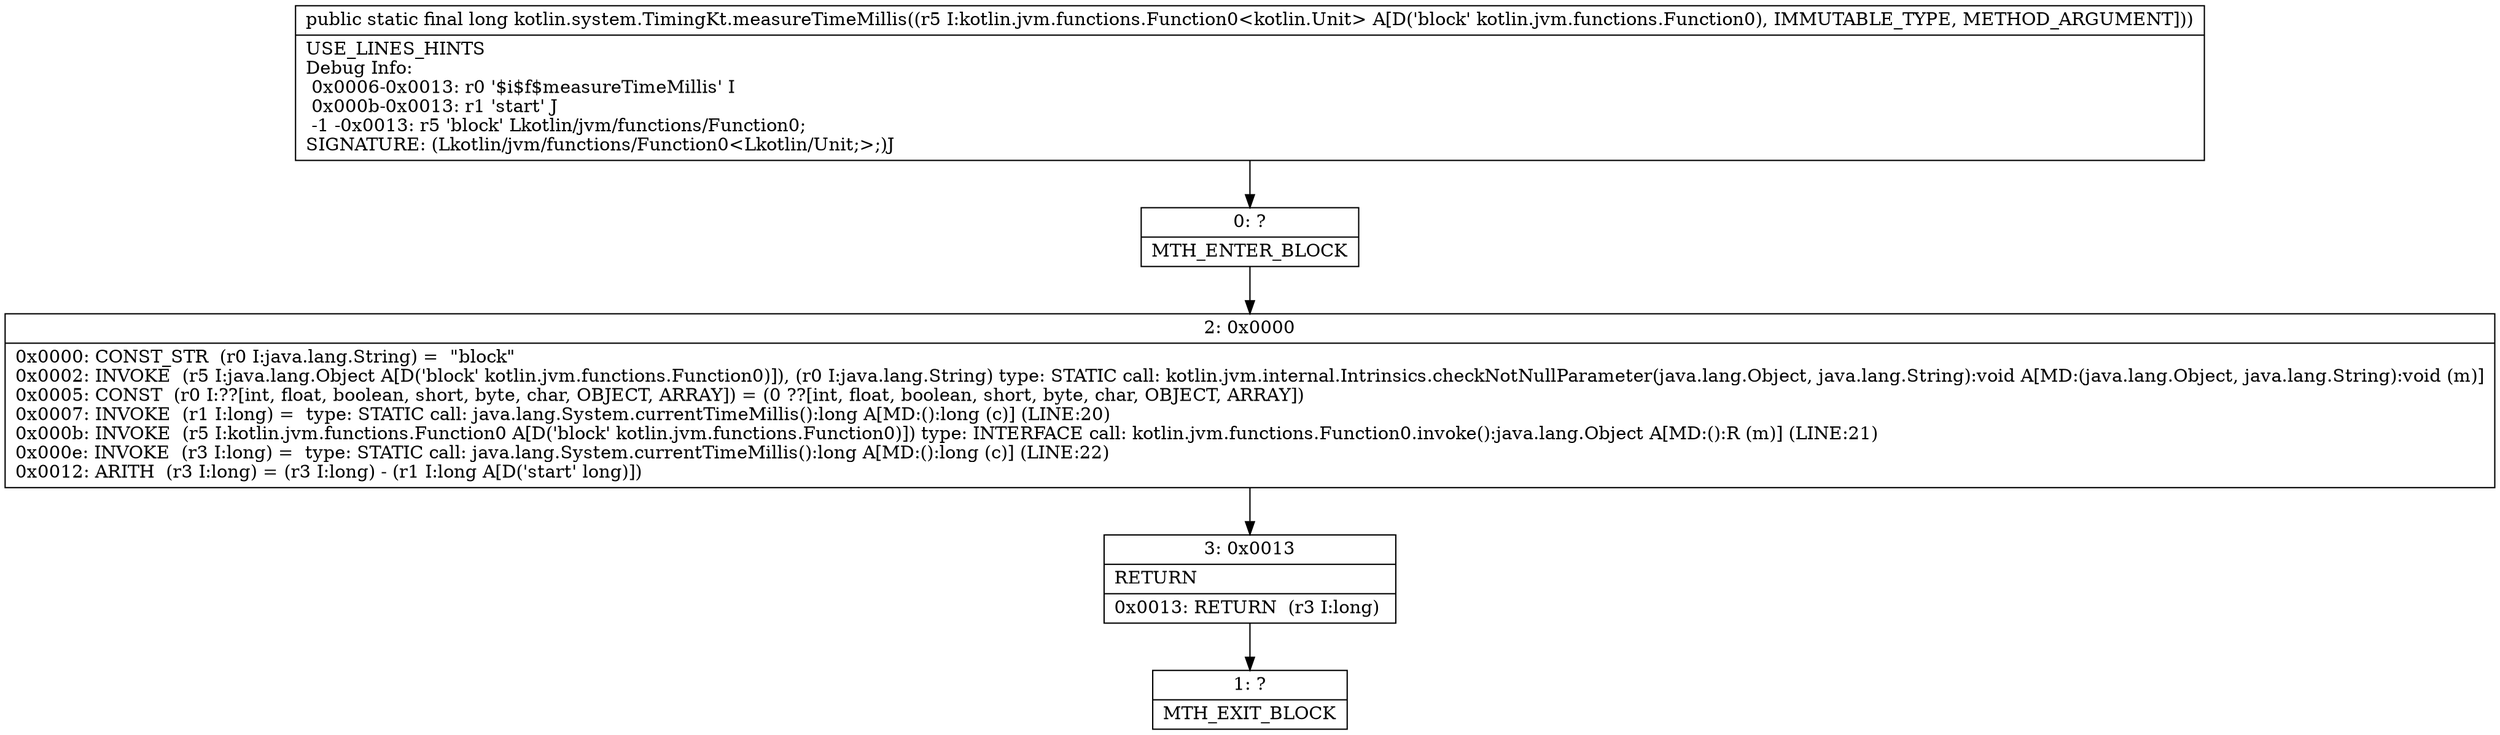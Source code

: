 digraph "CFG forkotlin.system.TimingKt.measureTimeMillis(Lkotlin\/jvm\/functions\/Function0;)J" {
Node_0 [shape=record,label="{0\:\ ?|MTH_ENTER_BLOCK\l}"];
Node_2 [shape=record,label="{2\:\ 0x0000|0x0000: CONST_STR  (r0 I:java.lang.String) =  \"block\" \l0x0002: INVOKE  (r5 I:java.lang.Object A[D('block' kotlin.jvm.functions.Function0)]), (r0 I:java.lang.String) type: STATIC call: kotlin.jvm.internal.Intrinsics.checkNotNullParameter(java.lang.Object, java.lang.String):void A[MD:(java.lang.Object, java.lang.String):void (m)]\l0x0005: CONST  (r0 I:??[int, float, boolean, short, byte, char, OBJECT, ARRAY]) = (0 ??[int, float, boolean, short, byte, char, OBJECT, ARRAY]) \l0x0007: INVOKE  (r1 I:long) =  type: STATIC call: java.lang.System.currentTimeMillis():long A[MD:():long (c)] (LINE:20)\l0x000b: INVOKE  (r5 I:kotlin.jvm.functions.Function0 A[D('block' kotlin.jvm.functions.Function0)]) type: INTERFACE call: kotlin.jvm.functions.Function0.invoke():java.lang.Object A[MD:():R (m)] (LINE:21)\l0x000e: INVOKE  (r3 I:long) =  type: STATIC call: java.lang.System.currentTimeMillis():long A[MD:():long (c)] (LINE:22)\l0x0012: ARITH  (r3 I:long) = (r3 I:long) \- (r1 I:long A[D('start' long)]) \l}"];
Node_3 [shape=record,label="{3\:\ 0x0013|RETURN\l|0x0013: RETURN  (r3 I:long) \l}"];
Node_1 [shape=record,label="{1\:\ ?|MTH_EXIT_BLOCK\l}"];
MethodNode[shape=record,label="{public static final long kotlin.system.TimingKt.measureTimeMillis((r5 I:kotlin.jvm.functions.Function0\<kotlin.Unit\> A[D('block' kotlin.jvm.functions.Function0), IMMUTABLE_TYPE, METHOD_ARGUMENT]))  | USE_LINES_HINTS\lDebug Info:\l  0x0006\-0x0013: r0 '$i$f$measureTimeMillis' I\l  0x000b\-0x0013: r1 'start' J\l  \-1 \-0x0013: r5 'block' Lkotlin\/jvm\/functions\/Function0;\lSIGNATURE: (Lkotlin\/jvm\/functions\/Function0\<Lkotlin\/Unit;\>;)J\l}"];
MethodNode -> Node_0;Node_0 -> Node_2;
Node_2 -> Node_3;
Node_3 -> Node_1;
}

